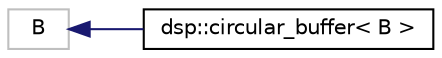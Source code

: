 digraph "Graphical Class Hierarchy"
{
  edge [fontname="Helvetica",fontsize="10",labelfontname="Helvetica",labelfontsize="10"];
  node [fontname="Helvetica",fontsize="10",shape=record];
  rankdir="LR";
  Node1 [label="B",height=0.2,width=0.4,color="grey75", fillcolor="white", style="filled"];
  Node1 -> Node2 [dir="back",color="midnightblue",fontsize="10",style="solid",fontname="Helvetica"];
  Node2 [label="dsp::circular_buffer\< B \>",height=0.2,width=0.4,color="black", fillcolor="white", style="filled",URL="$classdsp_1_1circular__buffer.html",tooltip="this is useless for now (and untested too) "];
}
